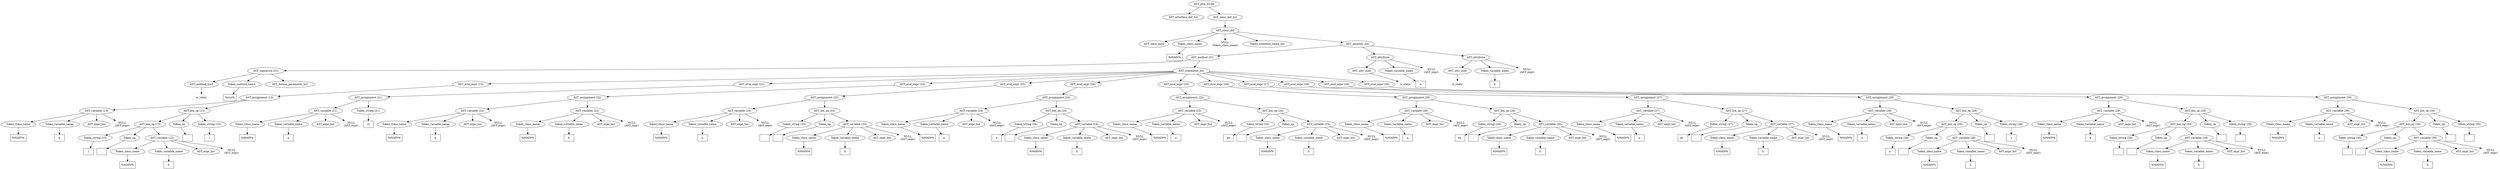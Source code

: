 /*
 * AST in dot format generated by phc -- the PHP compiler
 */

digraph AST {
node_0 [label="AST_php_script"];
node_1 [label="AST_interface_def_list"];
node_2 [label="AST_class_def_list"];
node_3 [label="AST_class_def"];
node_4 [label="AST_class_mod"];
node_5 [label="Token_class_name"];
node_6 [label="%MAIN%", shape=box]
node_5 -> node_6;
node_7 [label="NULL\n(Token_class_name)", shape=plaintext]
node_8 [label="Token_interface_name_list"];
node_9 [label="AST_member_list"];
node_10 [label="AST_method (31)"];
node_11 [label="AST_signature (31)"];
node_12 [label="AST_method_mod"];
node_13 [label="is_static", shape=plaintext]
node_12 -> node_13;
node_14 [label="Token_method_name"];
node_15 [label="%run%", shape=box]
node_14 -> node_15;
node_16 [label="AST_formal_parameter_list"];
node_11 -> node_16;
node_11 -> node_14;
node_11 -> node_12;
node_17 [label="AST_statement_list"];
node_18 [label="AST_eval_expr (15)"];
node_19 [label="AST_assignment (15)"];
node_20 [label="AST_variable (15)"];
node_21 [label="Token_class_name"];
node_22 [label="%MAIN%", shape=box]
node_21 -> node_22;
node_23 [label="Token_variable_name"];
node_24 [label="a", shape=box]
node_23 -> node_24;
node_25 [label="AST_expr_list"];
node_26 [label="NULL\n(AST_expr)", shape=plaintext]
node_20 -> node_26;
node_20 -> node_25;
node_20 -> node_23;
node_20 -> node_21;
node_27 [label="AST_bin_op (15)"];
node_28 [label="AST_bin_op (15)"];
node_29 [label="Token_string (15)"];
node_30 [label="[", shape=box]
node_29 -> node_30;
node_31 [label="Token_op"];
node_32 [label=".", shape=box]
node_31 -> node_32;
node_33 [label="AST_variable (15)"];
node_34 [label="Token_class_name"];
node_35 [label="%MAIN%", shape=box]
node_34 -> node_35;
node_36 [label="Token_variable_name"];
node_37 [label="b", shape=box]
node_36 -> node_37;
node_38 [label="AST_expr_list"];
node_39 [label="NULL\n(AST_expr)", shape=plaintext]
node_33 -> node_39;
node_33 -> node_38;
node_33 -> node_36;
node_33 -> node_34;
node_28 -> node_33;
node_28 -> node_31;
node_28 -> node_29;
node_40 [label="Token_op"];
node_41 [label=".", shape=box]
node_40 -> node_41;
node_42 [label="Token_string (15)"];
node_43 [label="]", shape=box]
node_42 -> node_43;
node_27 -> node_42;
node_27 -> node_40;
node_27 -> node_28;
node_19 -> node_27;
node_19 -> node_20;
node_18 -> node_19;
node_44 [label="AST_eval_expr (21)"];
node_45 [label="AST_assignment (21)"];
node_46 [label="AST_variable (21)"];
node_47 [label="Token_class_name"];
node_48 [label="%MAIN%", shape=box]
node_47 -> node_48;
node_49 [label="Token_variable_name"];
node_50 [label="a", shape=box]
node_49 -> node_50;
node_51 [label="AST_expr_list"];
node_52 [label="NULL\n(AST_expr)", shape=plaintext]
node_46 -> node_52;
node_46 -> node_51;
node_46 -> node_49;
node_46 -> node_47;
node_53 [label="Token_string (21)"];
node_54 [label="[]", shape=box]
node_53 -> node_54;
node_45 -> node_53;
node_45 -> node_46;
node_44 -> node_45;
node_55 [label="AST_eval_expr (22)"];
node_56 [label="AST_assignment (22)"];
node_57 [label="AST_variable (22)"];
node_58 [label="Token_class_name"];
node_59 [label="%MAIN%", shape=box]
node_58 -> node_59;
node_60 [label="Token_variable_name"];
node_61 [label="a", shape=box]
node_60 -> node_61;
node_62 [label="AST_expr_list"];
node_63 [label="NULL\n(AST_expr)", shape=plaintext]
node_57 -> node_63;
node_57 -> node_62;
node_57 -> node_60;
node_57 -> node_58;
node_64 [label="AST_variable (22)"];
node_65 [label="Token_class_name"];
node_66 [label="%MAIN%", shape=box]
node_65 -> node_66;
node_67 [label="Token_variable_name"];
node_68 [label="b", shape=box]
node_67 -> node_68;
node_69 [label="AST_expr_list"];
node_70 [label="NULL\n(AST_expr)", shape=plaintext]
node_64 -> node_70;
node_64 -> node_69;
node_64 -> node_67;
node_64 -> node_65;
node_56 -> node_64;
node_56 -> node_57;
node_55 -> node_56;
node_71 [label="AST_eval_expr (23)"];
node_72 [label="AST_assignment (23)"];
node_73 [label="AST_variable (23)"];
node_74 [label="Token_class_name"];
node_75 [label="%MAIN%", shape=box]
node_74 -> node_75;
node_76 [label="Token_variable_name"];
node_77 [label="a", shape=box]
node_76 -> node_77;
node_78 [label="AST_expr_list"];
node_79 [label="NULL\n(AST_expr)", shape=plaintext]
node_73 -> node_79;
node_73 -> node_78;
node_73 -> node_76;
node_73 -> node_74;
node_80 [label="AST_bin_op (23)"];
node_81 [label="Token_string (23)"];
node_82 [label=" ", shape=box]
node_81 -> node_82;
node_83 [label="Token_op"];
node_84 [label=".", shape=box]
node_83 -> node_84;
node_85 [label="AST_variable (23)"];
node_86 [label="Token_class_name"];
node_87 [label="%MAIN%", shape=box]
node_86 -> node_87;
node_88 [label="Token_variable_name"];
node_89 [label="b", shape=box]
node_88 -> node_89;
node_90 [label="AST_expr_list"];
node_91 [label="NULL\n(AST_expr)", shape=plaintext]
node_85 -> node_91;
node_85 -> node_90;
node_85 -> node_88;
node_85 -> node_86;
node_80 -> node_85;
node_80 -> node_83;
node_80 -> node_81;
node_72 -> node_80;
node_72 -> node_73;
node_71 -> node_72;
node_92 [label="AST_eval_expr (24)"];
node_93 [label="AST_assignment (24)"];
node_94 [label="AST_variable (24)"];
node_95 [label="Token_class_name"];
node_96 [label="%MAIN%", shape=box]
node_95 -> node_96;
node_97 [label="Token_variable_name"];
node_98 [label="a", shape=box]
node_97 -> node_98;
node_99 [label="AST_expr_list"];
node_100 [label="NULL\n(AST_expr)", shape=plaintext]
node_94 -> node_100;
node_94 -> node_99;
node_94 -> node_97;
node_94 -> node_95;
node_101 [label="AST_bin_op (24)"];
node_102 [label="Token_string (24)"];
node_103 [label="e", shape=box]
node_102 -> node_103;
node_104 [label="Token_op"];
node_105 [label=".", shape=box]
node_104 -> node_105;
node_106 [label="AST_variable (24)"];
node_107 [label="Token_class_name"];
node_108 [label="%MAIN%", shape=box]
node_107 -> node_108;
node_109 [label="Token_variable_name"];
node_110 [label="b", shape=box]
node_109 -> node_110;
node_111 [label="AST_expr_list"];
node_112 [label="NULL\n(AST_expr)", shape=plaintext]
node_106 -> node_112;
node_106 -> node_111;
node_106 -> node_109;
node_106 -> node_107;
node_101 -> node_106;
node_101 -> node_104;
node_101 -> node_102;
node_93 -> node_101;
node_93 -> node_94;
node_92 -> node_93;
node_113 [label="AST_eval_expr (25)"];
node_114 [label="AST_assignment (25)"];
node_115 [label="AST_variable (25)"];
node_116 [label="Token_class_name"];
node_117 [label="%MAIN%", shape=box]
node_116 -> node_117;
node_118 [label="Token_variable_name"];
node_119 [label="a", shape=box]
node_118 -> node_119;
node_120 [label="AST_expr_list"];
node_121 [label="NULL\n(AST_expr)", shape=plaintext]
node_115 -> node_121;
node_115 -> node_120;
node_115 -> node_118;
node_115 -> node_116;
node_122 [label="AST_bin_op (25)"];
node_123 [label="Token_string (25)"];
node_124 [label="ee", shape=box]
node_123 -> node_124;
node_125 [label="Token_op"];
node_126 [label=".", shape=box]
node_125 -> node_126;
node_127 [label="AST_variable (25)"];
node_128 [label="Token_class_name"];
node_129 [label="%MAIN%", shape=box]
node_128 -> node_129;
node_130 [label="Token_variable_name"];
node_131 [label="b", shape=box]
node_130 -> node_131;
node_132 [label="AST_expr_list"];
node_133 [label="NULL\n(AST_expr)", shape=plaintext]
node_127 -> node_133;
node_127 -> node_132;
node_127 -> node_130;
node_127 -> node_128;
node_122 -> node_127;
node_122 -> node_125;
node_122 -> node_123;
node_114 -> node_122;
node_114 -> node_115;
node_113 -> node_114;
node_134 [label="AST_eval_expr (26)"];
node_135 [label="AST_assignment (26)"];
node_136 [label="AST_variable (26)"];
node_137 [label="Token_class_name"];
node_138 [label="%MAIN%", shape=box]
node_137 -> node_138;
node_139 [label="Token_variable_name"];
node_140 [label="a", shape=box]
node_139 -> node_140;
node_141 [label="AST_expr_list"];
node_142 [label="NULL\n(AST_expr)", shape=plaintext]
node_136 -> node_142;
node_136 -> node_141;
node_136 -> node_139;
node_136 -> node_137;
node_143 [label="AST_bin_op (26)"];
node_144 [label="Token_string (26)"];
node_145 [label="ee ", shape=box]
node_144 -> node_145;
node_146 [label="Token_op"];
node_147 [label=".", shape=box]
node_146 -> node_147;
node_148 [label="AST_variable (26)"];
node_149 [label="Token_class_name"];
node_150 [label="%MAIN%", shape=box]
node_149 -> node_150;
node_151 [label="Token_variable_name"];
node_152 [label="b", shape=box]
node_151 -> node_152;
node_153 [label="AST_expr_list"];
node_154 [label="NULL\n(AST_expr)", shape=plaintext]
node_148 -> node_154;
node_148 -> node_153;
node_148 -> node_151;
node_148 -> node_149;
node_143 -> node_148;
node_143 -> node_146;
node_143 -> node_144;
node_135 -> node_143;
node_135 -> node_136;
node_134 -> node_135;
node_155 [label="AST_eval_expr (27)"];
node_156 [label="AST_assignment (27)"];
node_157 [label="AST_variable (27)"];
node_158 [label="Token_class_name"];
node_159 [label="%MAIN%", shape=box]
node_158 -> node_159;
node_160 [label="Token_variable_name"];
node_161 [label="a", shape=box]
node_160 -> node_161;
node_162 [label="AST_expr_list"];
node_163 [label="NULL\n(AST_expr)", shape=plaintext]
node_157 -> node_163;
node_157 -> node_162;
node_157 -> node_160;
node_157 -> node_158;
node_164 [label="AST_bin_op (27)"];
node_165 [label="Token_string (27)"];
node_166 [label="ee   ", shape=box]
node_165 -> node_166;
node_167 [label="Token_op"];
node_168 [label=".", shape=box]
node_167 -> node_168;
node_169 [label="AST_variable (27)"];
node_170 [label="Token_class_name"];
node_171 [label="%MAIN%", shape=box]
node_170 -> node_171;
node_172 [label="Token_variable_name"];
node_173 [label="b", shape=box]
node_172 -> node_173;
node_174 [label="AST_expr_list"];
node_175 [label="NULL\n(AST_expr)", shape=plaintext]
node_169 -> node_175;
node_169 -> node_174;
node_169 -> node_172;
node_169 -> node_170;
node_164 -> node_169;
node_164 -> node_167;
node_164 -> node_165;
node_156 -> node_164;
node_156 -> node_157;
node_155 -> node_156;
node_176 [label="AST_eval_expr (28)"];
node_177 [label="AST_assignment (28)"];
node_178 [label="AST_variable (28)"];
node_179 [label="Token_class_name"];
node_180 [label="%MAIN%", shape=box]
node_179 -> node_180;
node_181 [label="Token_variable_name"];
node_182 [label="a", shape=box]
node_181 -> node_182;
node_183 [label="AST_expr_list"];
node_184 [label="NULL\n(AST_expr)", shape=plaintext]
node_178 -> node_184;
node_178 -> node_183;
node_178 -> node_181;
node_178 -> node_179;
node_185 [label="AST_bin_op (28)"];
node_186 [label="AST_bin_op (28)"];
node_187 [label="Token_string (28)"];
node_188 [label="a ", shape=box]
node_187 -> node_188;
node_189 [label="Token_op"];
node_190 [label=".", shape=box]
node_189 -> node_190;
node_191 [label="AST_variable (28)"];
node_192 [label="Token_class_name"];
node_193 [label="%MAIN%", shape=box]
node_192 -> node_193;
node_194 [label="Token_variable_name"];
node_195 [label="b", shape=box]
node_194 -> node_195;
node_196 [label="AST_expr_list"];
node_197 [label="NULL\n(AST_expr)", shape=plaintext]
node_191 -> node_197;
node_191 -> node_196;
node_191 -> node_194;
node_191 -> node_192;
node_186 -> node_191;
node_186 -> node_189;
node_186 -> node_187;
node_198 [label="Token_op"];
node_199 [label=".", shape=box]
node_198 -> node_199;
node_200 [label="Token_string (28)"];
node_201 [label=" c", shape=box]
node_200 -> node_201;
node_185 -> node_200;
node_185 -> node_198;
node_185 -> node_186;
node_177 -> node_185;
node_177 -> node_178;
node_176 -> node_177;
node_202 [label="AST_eval_expr (29)"];
node_203 [label="AST_assignment (29)"];
node_204 [label="AST_variable (29)"];
node_205 [label="Token_class_name"];
node_206 [label="%MAIN%", shape=box]
node_205 -> node_206;
node_207 [label="Token_variable_name"];
node_208 [label="a", shape=box]
node_207 -> node_208;
node_209 [label="AST_expr_list"];
node_210 [label="NULL\n(AST_expr)", shape=plaintext]
node_204 -> node_210;
node_204 -> node_209;
node_204 -> node_207;
node_204 -> node_205;
node_211 [label="AST_bin_op (29)"];
node_212 [label="AST_bin_op (29)"];
node_213 [label="Token_string (29)"];
node_214 [label=" ", shape=box]
node_213 -> node_214;
node_215 [label="Token_op"];
node_216 [label=".", shape=box]
node_215 -> node_216;
node_217 [label="AST_variable (29)"];
node_218 [label="Token_class_name"];
node_219 [label="%MAIN%", shape=box]
node_218 -> node_219;
node_220 [label="Token_variable_name"];
node_221 [label="b", shape=box]
node_220 -> node_221;
node_222 [label="AST_expr_list"];
node_223 [label="NULL\n(AST_expr)", shape=plaintext]
node_217 -> node_223;
node_217 -> node_222;
node_217 -> node_220;
node_217 -> node_218;
node_212 -> node_217;
node_212 -> node_215;
node_212 -> node_213;
node_224 [label="Token_op"];
node_225 [label=".", shape=box]
node_224 -> node_225;
node_226 [label="Token_string (29)"];
node_227 [label=" ", shape=box]
node_226 -> node_227;
node_211 -> node_226;
node_211 -> node_224;
node_211 -> node_212;
node_203 -> node_211;
node_203 -> node_204;
node_202 -> node_203;
node_228 [label="AST_eval_expr (30)"];
node_229 [label="AST_assignment (30)"];
node_230 [label="AST_variable (30)"];
node_231 [label="Token_class_name"];
node_232 [label="%MAIN%", shape=box]
node_231 -> node_232;
node_233 [label="Token_variable_name"];
node_234 [label="a", shape=box]
node_233 -> node_234;
node_235 [label="AST_expr_list"];
node_236 [label="NULL\n(AST_expr)", shape=plaintext]
node_230 -> node_236;
node_230 -> node_235;
node_230 -> node_233;
node_230 -> node_231;
node_237 [label="AST_bin_op (30)"];
node_238 [label="AST_bin_op (30)"];
node_239 [label="Token_string (30)"];
node_240 [label=" ", shape=box]
node_239 -> node_240;
node_241 [label="Token_op"];
node_242 [label=".", shape=box]
node_241 -> node_242;
node_243 [label="AST_variable (30)"];
node_244 [label="Token_class_name"];
node_245 [label="%MAIN%", shape=box]
node_244 -> node_245;
node_246 [label="Token_variable_name"];
node_247 [label="b", shape=box]
node_246 -> node_247;
node_248 [label="AST_expr_list"];
node_249 [label="NULL\n(AST_expr)", shape=plaintext]
node_243 -> node_249;
node_243 -> node_248;
node_243 -> node_246;
node_243 -> node_244;
node_238 -> node_243;
node_238 -> node_241;
node_238 -> node_239;
node_250 [label="Token_op"];
node_251 [label=".", shape=box]
node_250 -> node_251;
node_252 [label="Token_string (30)"];
node_253 [label=" ", shape=box]
node_252 -> node_253;
node_237 -> node_252;
node_237 -> node_250;
node_237 -> node_238;
node_229 -> node_237;
node_229 -> node_230;
node_228 -> node_229;
node_17 -> node_228;
node_17 -> node_202;
node_17 -> node_176;
node_17 -> node_155;
node_17 -> node_134;
node_17 -> node_113;
node_17 -> node_92;
node_17 -> node_71;
node_17 -> node_55;
node_17 -> node_44;
node_17 -> node_18;
node_10 -> node_17;
node_10 -> node_11;
node_254 [label="AST_attribute"];
node_255 [label="AST_attr_mod"];
node_256 [label="is_static", shape=plaintext]
node_255 -> node_256;
node_257 [label="Token_variable_name"];
node_258 [label="a", shape=box]
node_257 -> node_258;
node_259 [label="NULL\n(AST_expr)", shape=plaintext]
node_254 -> node_259;
node_254 -> node_257;
node_254 -> node_255;
node_260 [label="AST_attribute"];
node_261 [label="AST_attr_mod"];
node_262 [label="is_static", shape=plaintext]
node_261 -> node_262;
node_263 [label="Token_variable_name"];
node_264 [label="b", shape=box]
node_263 -> node_264;
node_265 [label="NULL\n(AST_expr)", shape=plaintext]
node_260 -> node_265;
node_260 -> node_263;
node_260 -> node_261;
node_9 -> node_260;
node_9 -> node_254;
node_9 -> node_10;
node_3 -> node_9;
node_3 -> node_8;
node_3 -> node_7;
node_3 -> node_5;
node_3 -> node_4;
node_2 -> node_3;
node_0 -> node_2;
node_0 -> node_1;
}
